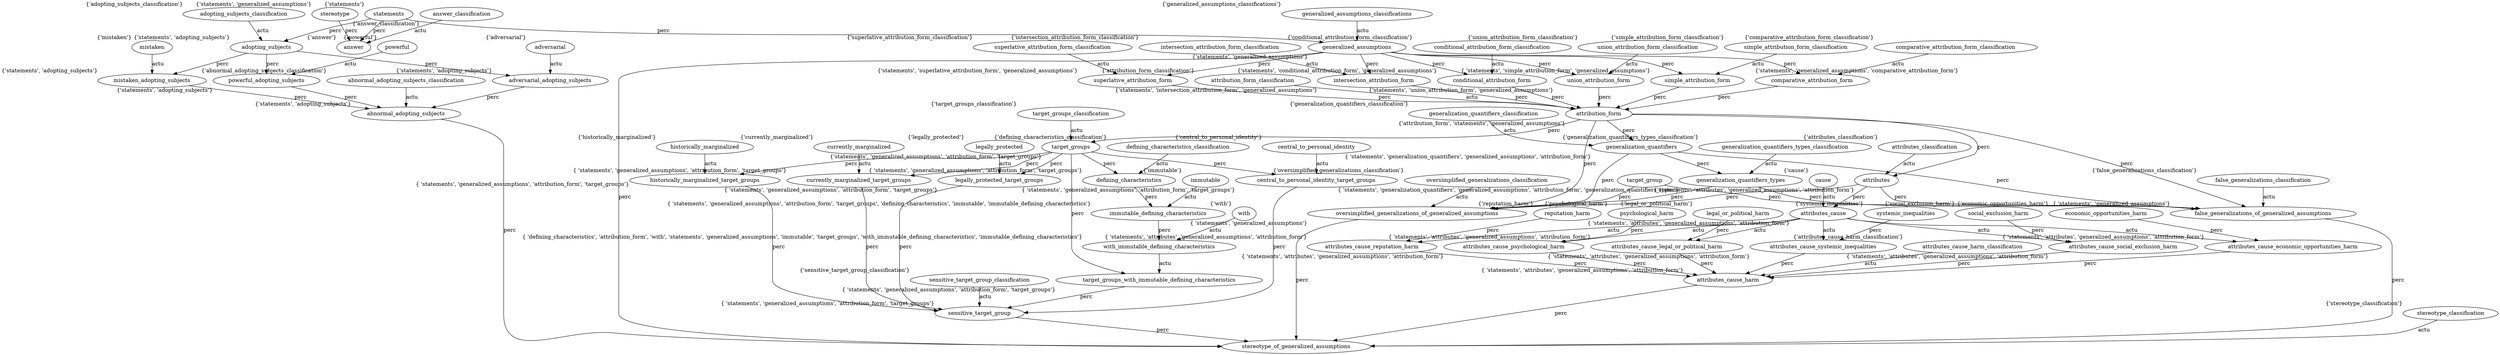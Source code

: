 digraph inferenceModel{
    statements [xlabel="{'statements'}"];

    generalized_assumptions_classifications [xlabel="{'generalized_assumptions_classifications'}"];

    adopting_subjects_classification [xlabel="{'adopting_subjects_classification'}"];

    simple_attribution_form_classification [xlabel="{'simple_attribution_form_classification'}"];

    intersection_attribution_form_classification [xlabel="{'intersection_attribution_form_classification'}"];

    union_attribution_form_classification [xlabel="{'union_attribution_form_classification'}"];

    comparative_attribution_form_classification [xlabel="{'comparative_attribution_form_classification'}"];

    superlative_attribution_form_classification [xlabel="{'superlative_attribution_form_classification'}"];

    conditional_attribution_form_classification [xlabel="{'conditional_attribution_form_classification'}"];

    attribution_form_classification [xlabel="{'attribution_form_classification'}"];

    target_groups_classification [xlabel="{'target_groups_classification'}"];

    attributes_classification [xlabel="{'attributes_classification'}"];

    generalization_quantifiers_classification [xlabel="{'generalization_quantifiers_classification'}"];

    currently_marginalized [xlabel="{'currently_marginalized'}"];

    historically_marginalized [xlabel="{'historically_marginalized'}"];

    legally_protected [xlabel="{'legally_protected'}"];

    defining_characteristics_classification [xlabel="{'defining_characteristics_classification'}"];

    immutable [xlabel="{'immutable'}"];

    with [xlabel="{'with'}"];

    central_to_personal_identity [xlabel="{'central_to_personal_identity'}"];

    sensitive_target_group_classification [xlabel="{'sensitive_target_group_classification'}"];

    cause [xlabel="{'cause'}"];

    reputation_harm [xlabel="{'reputation_harm'}"];

    psychological_harm [xlabel="{'psychological_harm'}"];

    social_exclusion_harm [xlabel="{'social_exclusion_harm'}"];

    economic_opportunities_harm [xlabel="{'economic_opportunities_harm'}"];

    legal_or_political_harm [xlabel="{'legal_or_political_harm'}"];

    systemic_inequalities [xlabel="{'systemic_inequalities'}"];

    attributes_cause_harm_classification [xlabel="{'attributes_cause_harm_classification'}"];

    generalization_quantifiers_types_classification [xlabel="{'generalization_quantifiers_types_classification'}"];

    false_generalizations_classification [xlabel="{'false_generalizations_classification'}"];

    oversimplified_generalizations_classification [xlabel="{'oversimplified_generalizations_classification'}"];

    powerful [xlabel="{'powerful'}"];

    adversarial [xlabel="{'adversarial'}"];

    mistaken [xlabel="{'mistaken'}"];

    abnormal_adopting_subjects_classification [xlabel="{'abnormal_adopting_subjects_classification'}"];

    stereotype_classification [xlabel="{'stereotype_classification'}"];

    answer_classification [xlabel="{'answer_classification'}"];

    statements -> generalized_assumptions[label="perc"]
    generalized_assumptions_classifications -> generalized_assumptions[label="actu"]
    generalized_assumptions [xlabel="{'statements', 'generalized_assumptions'}"];

    statements -> adopting_subjects[label="perc"]
    adopting_subjects_classification -> adopting_subjects[label="actu"]
    adopting_subjects [xlabel="{'statements', 'adopting_subjects'}"];

    generalized_assumptions -> simple_attribution_form[label="perc"]
    simple_attribution_form_classification -> simple_attribution_form[label="actu"]
    simple_attribution_form [xlabel="{ 'statements', 'simple_attribution_form', 'generalized_assumptions'}"];

    generalized_assumptions -> intersection_attribution_form[label="perc"]
    intersection_attribution_form_classification -> intersection_attribution_form[label="actu"]
    intersection_attribution_form [xlabel="{'statements', 'intersection_attribution_form', 'generalized_assumptions'}"];

    generalized_assumptions -> union_attribution_form[label="perc"]
    union_attribution_form_classification -> union_attribution_form[label="actu"]
    union_attribution_form [xlabel="{'statements', 'union_attribution_form', 'generalized_assumptions'}"];

    generalized_assumptions -> comparative_attribution_form[label="perc"]
    comparative_attribution_form_classification -> comparative_attribution_form[label="actu"]
    comparative_attribution_form [xlabel="{'statements', 'generalized_assumptions', 'comparative_attribution_form'}"];

    generalized_assumptions -> superlative_attribution_form[label="perc"]
    superlative_attribution_form_classification -> superlative_attribution_form[label="actu"]
    superlative_attribution_form [xlabel="{'statements', 'superlative_attribution_form', 'generalized_assumptions'}"];

    generalized_assumptions -> conditional_attribution_form[label="perc"]
    conditional_attribution_form_classification -> conditional_attribution_form[label="actu"]
    conditional_attribution_form [xlabel="{'statements', 'conditional_attribution_form', 'generalized_assumptions'}"];

    adopting_subjects -> powerful_adopting_subjects[label="perc"]
    powerful -> powerful_adopting_subjects[label="actu"]
    powerful_adopting_subjects [xlabel="{'statements', 'adopting_subjects'}"];

    adopting_subjects -> adversarial_adopting_subjects[label="perc"]
    adversarial -> adversarial_adopting_subjects[label="actu"]
    adversarial_adopting_subjects [xlabel="{'statements', 'adopting_subjects'}"];

    adopting_subjects -> mistaken_adopting_subjects[label="perc"]
    mistaken -> mistaken_adopting_subjects[label="actu"]
    mistaken_adopting_subjects [xlabel="{'statements', 'adopting_subjects'}"];

    simple_attribution_form -> attribution_form[label="perc"]
    intersection_attribution_form -> attribution_form[label="perc"]
    union_attribution_form -> attribution_form[label="perc"]
    comparative_attribution_form -> attribution_form[label="perc"]
    superlative_attribution_form -> attribution_form[label="perc"]
    conditional_attribution_form -> attribution_form[label="perc"]
    attribution_form_classification -> attribution_form[label="actu"]
    attribution_form [xlabel="{'attribution_form', 'statements', 'generalized_assumptions'}"];

    powerful_adopting_subjects -> abnormal_adopting_subjects[label="perc"]
    adversarial_adopting_subjects -> abnormal_adopting_subjects[label="perc"]
    mistaken_adopting_subjects -> abnormal_adopting_subjects[label="perc"]
    abnormal_adopting_subjects_classification -> abnormal_adopting_subjects[label="actu"]
    abnormal_adopting_subjects [xlabel="{'statements', 'adopting_subjects'}"];

    attribution_form -> target_groups[label="perc"]
    target_groups_classification -> target_groups[label="actu"]
    target_groups [xlabel="{'statements', 'generalized_assumptions', 'attribution_form', 'target_groups'}"];

    attribution_form -> attributes[label="perc"]
    attributes_classification -> attributes[label="actu"]
    attributes [xlabel="{'statements', 'attributes', 'generalized_assumptions', 'attribution_form'}"];

    attribution_form -> generalization_quantifiers[label="perc"]
    generalization_quantifiers_classification -> generalization_quantifiers[label="actu"]
    generalization_quantifiers [xlabel="{ 'statements', 'generalization_quantifiers', 'generalized_assumptions', 'attribution_form'}"];

    target_groups -> currently_marginalized_target_groups[label="perc"]
    currently_marginalized -> currently_marginalized_target_groups[label="actu"]
    currently_marginalized_target_groups [xlabel="{ 'statements', 'generalized_assumptions', 'attribution_form', 'target_groups'}"];

    target_groups -> historically_marginalized_target_groups[label="perc"]
    historically_marginalized -> historically_marginalized_target_groups[label="actu"]
    historically_marginalized_target_groups [xlabel="{ 'statements', 'generalized_assumptions', 'attribution_form', 'target_groups'}"];

    target_groups -> legally_protected_target_groups[label="perc"]
    legally_protected -> legally_protected_target_groups[label="actu"]
    legally_protected_target_groups [xlabel="{ 'statements', 'generalized_assumptions', 'attribution_form', 'target_groups'}"];

    target_groups -> defining_characteristics[label="perc"]
    defining_characteristics_classification -> defining_characteristics[label="actu"]
    defining_characteristics [xlabel="{ 'statements', 'generalized_assumptions', 'attribution_form', 'target_groups'}"];

    target_groups -> central_to_personal_identity_target_groups[label="perc"]
    central_to_personal_identity -> central_to_personal_identity_target_groups[label="actu"]
    central_to_personal_identity_target_groups [xlabel="{ 'statements', 'generalized_assumptions', 'attribution_form', 'target_groups'}"];

    attributes -> attributes_cause[label="perc"]
    cause -> attributes_cause[label="actu"]
    attributes_cause [xlabel="{ 'statements', 'attributes', 'generalized_assumptions', 'attribution_form'}"];

    generalization_quantifiers -> generalization_quantifiers_types[label="perc"]
    generalization_quantifiers_types_classification -> generalization_quantifiers_types[label="actu"]
    generalization_quantifiers_types [xlabel="{ 'statements', 'generalization_quantifiers', 'generalized_assumptions', 'attribution_form', 'generalization_quantifiers_types'}"];

    defining_characteristics -> immutable_defining_characteristics[label="perc"]
    immutable -> immutable_defining_characteristics[label="actu"]
    immutable_defining_characteristics [xlabel="{ 'statements', 'generalized_assumptions', 'attribution_form', 'target_groups', 'defining_characteristics', 'immutable', 'immutable_defining_characteristics'}"];

    reputation_harm -> attributes_cause_reputation_harm[label="perc"]
    attributes_cause -> attributes_cause_reputation_harm[label="actu"]
    attributes_cause_reputation_harm [xlabel="{ 'statements', 'attributes', 'generalized_assumptions', 'attribution_form'}"];

    psychological_harm -> attributes_cause_psychological_harm[label="perc"]
    attributes_cause -> attributes_cause_psychological_harm[label="actu"]
    attributes_cause_psychological_harm [xlabel="{ 'statements', 'attributes', 'generalized_assumptions', 'attribution_form'}"];

    social_exclusion_harm -> attributes_cause_social_exclusion_harm[label="perc"]
    attributes_cause -> attributes_cause_social_exclusion_harm[label="actu"]
    attributes_cause_social_exclusion_harm [xlabel="{ 'statements', 'attributes', 'generalized_assumptions', 'attribution_form'}"];

    economic_opportunities_harm -> attributes_cause_economic_opportunities_harm[label="perc"]
    attributes_cause -> attributes_cause_economic_opportunities_harm[label="actu"]
    attributes_cause_economic_opportunities_harm [xlabel="{ 'statements', 'attributes', 'generalized_assumptions', 'attribution_form'}"];

    legal_or_political_harm -> attributes_cause_legal_or_political_harm[label="perc"]
    attributes_cause -> attributes_cause_legal_or_political_harm[label="actu"]
    attributes_cause_legal_or_political_harm [xlabel="{ 'statements', 'attributes', 'generalized_assumptions', 'attribution_form'}"];

    systemic_inequalities -> attributes_cause_systemic_inequalities[label="perc"]
    attributes_cause -> attributes_cause_systemic_inequalities[label="actu"]
    attributes_cause_systemic_inequalities [xlabel="{ 'statements', 'attributes', 'generalized_assumptions', 'attribution_form'}"];

    immutable_defining_characteristics -> with_immutable_defining_characteristics[label="perc"]
    with -> with_immutable_defining_characteristics[label="actu"]
    with_immutable_defining_characteristics [xlabel="{ 'defining_characteristics', 'attribution_form', 'with', 'statements', 'generalized_assumptions', 'immutable', 'target_groups', 'with_immutable_defining_characteristics', 'immutable_defining_characteristics'}"];

    attributes_cause_reputation_harm -> attributes_cause_harm[label="perc"]
    attributes_cause_psychological_harm -> attributes_cause_harm[label="perc"]
    attributes_cause_social_exclusion_harm -> attributes_cause_harm[label="perc"]
    attributes_cause_economic_opportunities_harm -> attributes_cause_harm[label="perc"]
    attributes_cause_legal_or_political_harm -> attributes_cause_harm[label="perc"]
    attributes_cause_systemic_inequalities -> attributes_cause_harm[label="perc"]
    attributes_cause_harm_classification -> attributes_cause_harm[label="actu"]
    attributes_cause_harm [xlabel="{ 'statements', 'attributes', 'generalized_assumptions', 'attribution_form'}"];

    target_groups -> target_groups_with_immutable_defining_characteristics[label="perc"]
    with_immutable_defining_characteristics -> target_groups_with_immutable_defining_characteristics[label="actu"]
    target_groups_with_immutable_defining_characteristics [xlabel="{ 'statements', 'generalized_assumptions', 'attribution_form', 'target_groups'}"];

    currently_marginalized_target_groups -> sensitive_target_group[label="perc"]
    historically_marginalized_target_groups -> sensitive_target_group[label="perc"]
    legally_protected_target_groups -> sensitive_target_group[label="perc"]
    central_to_personal_identity_target_groups -> sensitive_target_group[label="perc"]
    target_groups_with_immutable_defining_characteristics -> sensitive_target_group[label="perc"]
    sensitive_target_group_classification -> sensitive_target_group[label="actu"]
    sensitive_target_group [xlabel="{ 'statements', 'generalized_assumptions', 'attribution_form', 'target_groups'}"];

    attribution_form -> false_generalizations_of_generalized_assumptions[label="perc"]
    generalization_quantifiers -> false_generalizations_of_generalized_assumptions[label="perc"]
    generalization_quantifiers_types -> false_generalizations_of_generalized_assumptions[label="perc"]
    attributes -> false_generalizations_of_generalized_assumptions[label="perc"]
    target_group -> false_generalizations_of_generalized_assumptions[label="perc"]
    false_generalizations_classification -> false_generalizations_of_generalized_assumptions[label="actu"]
    false_generalizations_of_generalized_assumptions [xlabel="{ 'statements', 'generalized_assumptions'}"];

    attribution_form -> oversimplified_generalizations_of_generalized_assumptions[label="perc"]
    generalization_quantifiers -> oversimplified_generalizations_of_generalized_assumptions[label="perc"]
    generalization_quantifiers_types -> oversimplified_generalizations_of_generalized_assumptions[label="perc"]
    attributes -> oversimplified_generalizations_of_generalized_assumptions[label="perc"]
    target_group -> oversimplified_generalizations_of_generalized_assumptions[label="perc"]
    oversimplified_generalizations_classification -> oversimplified_generalizations_of_generalized_assumptions[label="actu"]
    oversimplified_generalizations_of_generalized_assumptions [xlabel="{ 'statements', 'generalized_assumptions'}"];

    attributes_cause_harm -> stereotype_of_generalized_assumptions[label="perc"]
    sensitive_target_group -> stereotype_of_generalized_assumptions[label="perc"]
    generalized_assumptions -> stereotype_of_generalized_assumptions[label="perc"]
    abnormal_adopting_subjects -> stereotype_of_generalized_assumptions[label="perc"]
    false_generalizations_of_generalized_assumptions -> stereotype_of_generalized_assumptions[label="perc"]
    oversimplified_generalizations_of_generalized_assumptions -> stereotype_of_generalized_assumptions[label="perc"]
    stereotype_classification -> stereotype_of_generalized_assumptions[label="actu"]
    stereotype [xlabel="{'statements', 'generalized_assumptions'}"];

    statements -> answer[label="perc"]
    stereotype -> answer[label="perc"]
    answer_classification -> answer[label="actu"]
    answer [xlabel="{'answer'}"];

}